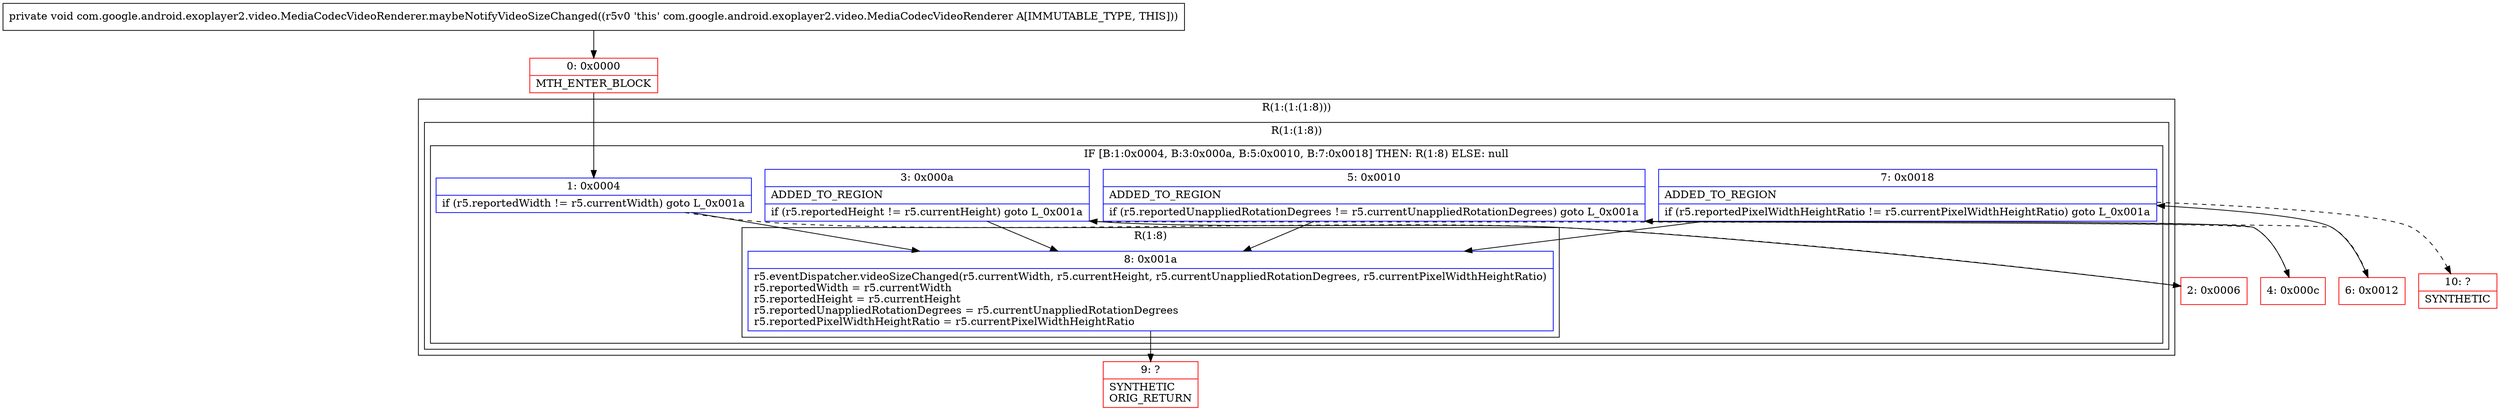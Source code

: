 digraph "CFG forcom.google.android.exoplayer2.video.MediaCodecVideoRenderer.maybeNotifyVideoSizeChanged()V" {
subgraph cluster_Region_1880587000 {
label = "R(1:(1:(1:8)))";
node [shape=record,color=blue];
subgraph cluster_Region_2008701293 {
label = "R(1:(1:8))";
node [shape=record,color=blue];
subgraph cluster_IfRegion_429354424 {
label = "IF [B:1:0x0004, B:3:0x000a, B:5:0x0010, B:7:0x0018] THEN: R(1:8) ELSE: null";
node [shape=record,color=blue];
Node_1 [shape=record,label="{1\:\ 0x0004|if (r5.reportedWidth != r5.currentWidth) goto L_0x001a\l}"];
Node_3 [shape=record,label="{3\:\ 0x000a|ADDED_TO_REGION\l|if (r5.reportedHeight != r5.currentHeight) goto L_0x001a\l}"];
Node_5 [shape=record,label="{5\:\ 0x0010|ADDED_TO_REGION\l|if (r5.reportedUnappliedRotationDegrees != r5.currentUnappliedRotationDegrees) goto L_0x001a\l}"];
Node_7 [shape=record,label="{7\:\ 0x0018|ADDED_TO_REGION\l|if (r5.reportedPixelWidthHeightRatio != r5.currentPixelWidthHeightRatio) goto L_0x001a\l}"];
subgraph cluster_Region_70245645 {
label = "R(1:8)";
node [shape=record,color=blue];
Node_8 [shape=record,label="{8\:\ 0x001a|r5.eventDispatcher.videoSizeChanged(r5.currentWidth, r5.currentHeight, r5.currentUnappliedRotationDegrees, r5.currentPixelWidthHeightRatio)\lr5.reportedWidth = r5.currentWidth\lr5.reportedHeight = r5.currentHeight\lr5.reportedUnappliedRotationDegrees = r5.currentUnappliedRotationDegrees\lr5.reportedPixelWidthHeightRatio = r5.currentPixelWidthHeightRatio\l}"];
}
}
}
}
Node_0 [shape=record,color=red,label="{0\:\ 0x0000|MTH_ENTER_BLOCK\l}"];
Node_2 [shape=record,color=red,label="{2\:\ 0x0006}"];
Node_4 [shape=record,color=red,label="{4\:\ 0x000c}"];
Node_6 [shape=record,color=red,label="{6\:\ 0x0012}"];
Node_9 [shape=record,color=red,label="{9\:\ ?|SYNTHETIC\lORIG_RETURN\l}"];
Node_10 [shape=record,color=red,label="{10\:\ ?|SYNTHETIC\l}"];
MethodNode[shape=record,label="{private void com.google.android.exoplayer2.video.MediaCodecVideoRenderer.maybeNotifyVideoSizeChanged((r5v0 'this' com.google.android.exoplayer2.video.MediaCodecVideoRenderer A[IMMUTABLE_TYPE, THIS])) }"];
MethodNode -> Node_0;
Node_1 -> Node_2[style=dashed];
Node_1 -> Node_8;
Node_3 -> Node_4[style=dashed];
Node_3 -> Node_8;
Node_5 -> Node_6[style=dashed];
Node_5 -> Node_8;
Node_7 -> Node_8;
Node_7 -> Node_10[style=dashed];
Node_8 -> Node_9;
Node_0 -> Node_1;
Node_2 -> Node_3;
Node_4 -> Node_5;
Node_6 -> Node_7;
}

